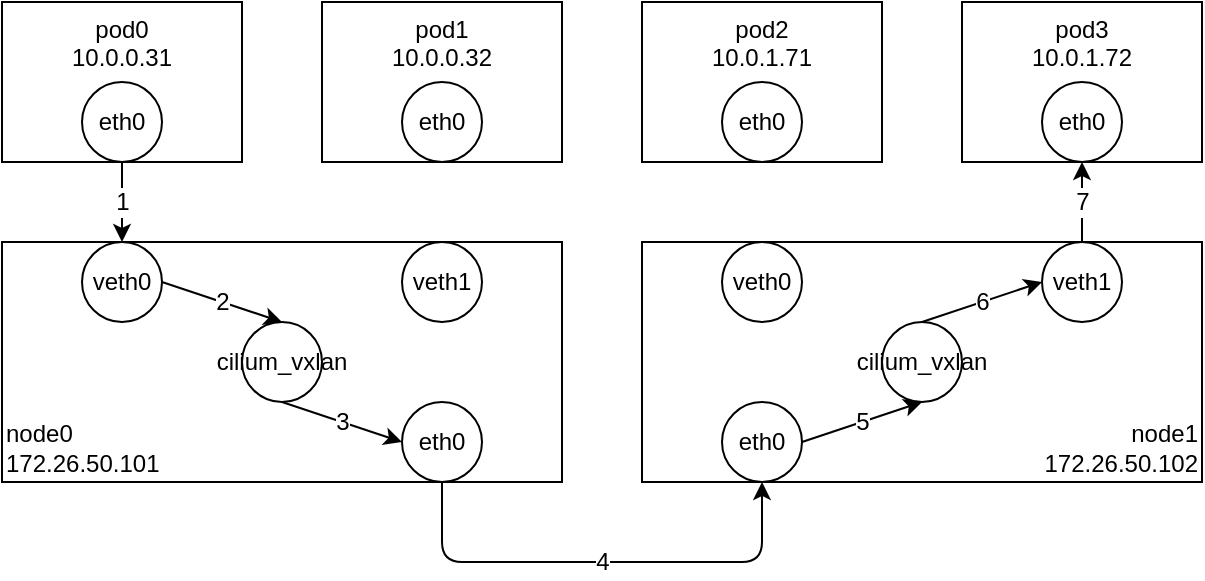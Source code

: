 <mxfile version="14.6.13" type="device" pages="8"><diagram id="LZvq2egUl1MbsAIZhNRd" name="vxlan"><mxGraphModel dx="1106" dy="863" grid="1" gridSize="10" guides="1" tooltips="1" connect="1" arrows="1" fold="1" page="1" pageScale="1" pageWidth="1169" pageHeight="827" math="0" shadow="0"><root><mxCell id="0"/><mxCell id="1" parent="0"/><mxCell id="RdRZwfpj2ajFRpH-gJ6M-1" value="pod0&lt;br&gt;10.0.0.31" style="rounded=0;whiteSpace=wrap;html=1;verticalAlign=top;" parent="1" vertex="1"><mxGeometry x="80" y="80" width="120" height="80" as="geometry"/></mxCell><mxCell id="RdRZwfpj2ajFRpH-gJ6M-2" value="eth0" style="ellipse;whiteSpace=wrap;html=1;aspect=fixed;fontSize=12;" parent="1" vertex="1"><mxGeometry x="120" y="120" width="40" height="40" as="geometry"/></mxCell><mxCell id="dia8pqoNxoWo3mi7neCf-1" value="pod1&lt;br&gt;10.0.0.32" style="rounded=0;whiteSpace=wrap;html=1;verticalAlign=top;" parent="1" vertex="1"><mxGeometry x="240" y="80" width="120" height="80" as="geometry"/></mxCell><mxCell id="dia8pqoNxoWo3mi7neCf-2" value="eth0" style="ellipse;whiteSpace=wrap;html=1;aspect=fixed;fontSize=12;" parent="1" vertex="1"><mxGeometry x="280" y="120" width="40" height="40" as="geometry"/></mxCell><mxCell id="dia8pqoNxoWo3mi7neCf-3" value="node0&lt;br&gt;172.26.50.101" style="rounded=0;whiteSpace=wrap;html=1;align=left;verticalAlign=bottom;" parent="1" vertex="1"><mxGeometry x="80" y="200" width="280" height="120" as="geometry"/></mxCell><mxCell id="dia8pqoNxoWo3mi7neCf-6" value="veth0" style="ellipse;whiteSpace=wrap;html=1;aspect=fixed;fontSize=12;" parent="1" vertex="1"><mxGeometry x="120" y="200" width="40" height="40" as="geometry"/></mxCell><mxCell id="dia8pqoNxoWo3mi7neCf-7" value="veth1" style="ellipse;whiteSpace=wrap;html=1;aspect=fixed;fontSize=12;" parent="1" vertex="1"><mxGeometry x="280" y="200" width="40" height="40" as="geometry"/></mxCell><mxCell id="o1PsqGAN_GIdjQcKijWt-1" value="eth0" style="ellipse;whiteSpace=wrap;html=1;aspect=fixed;fontSize=12;" parent="1" vertex="1"><mxGeometry x="280" y="280" width="40" height="40" as="geometry"/></mxCell><mxCell id="o1PsqGAN_GIdjQcKijWt-2" value="pod2&lt;br&gt;10.0.1.71" style="rounded=0;whiteSpace=wrap;html=1;verticalAlign=top;" parent="1" vertex="1"><mxGeometry x="400" y="80" width="120" height="80" as="geometry"/></mxCell><mxCell id="o1PsqGAN_GIdjQcKijWt-3" value="eth0" style="ellipse;whiteSpace=wrap;html=1;aspect=fixed;fontSize=12;" parent="1" vertex="1"><mxGeometry x="440" y="120" width="40" height="40" as="geometry"/></mxCell><mxCell id="o1PsqGAN_GIdjQcKijWt-4" value="pod3&lt;br&gt;10.0.1.72" style="rounded=0;whiteSpace=wrap;html=1;verticalAlign=top;" parent="1" vertex="1"><mxGeometry x="560" y="80" width="120" height="80" as="geometry"/></mxCell><mxCell id="o1PsqGAN_GIdjQcKijWt-5" value="eth0" style="ellipse;whiteSpace=wrap;html=1;aspect=fixed;fontSize=12;" parent="1" vertex="1"><mxGeometry x="600" y="120" width="40" height="40" as="geometry"/></mxCell><mxCell id="o1PsqGAN_GIdjQcKijWt-6" value="node1&lt;br&gt;172.26.50.102" style="rounded=0;whiteSpace=wrap;html=1;align=right;verticalAlign=bottom;" parent="1" vertex="1"><mxGeometry x="400" y="200" width="280" height="120" as="geometry"/></mxCell><mxCell id="o1PsqGAN_GIdjQcKijWt-8" value="veth0" style="ellipse;whiteSpace=wrap;html=1;aspect=fixed;fontSize=12;" parent="1" vertex="1"><mxGeometry x="440" y="200" width="40" height="40" as="geometry"/></mxCell><mxCell id="o1PsqGAN_GIdjQcKijWt-9" value="veth1" style="ellipse;whiteSpace=wrap;html=1;aspect=fixed;fontSize=12;" parent="1" vertex="1"><mxGeometry x="600" y="200" width="40" height="40" as="geometry"/></mxCell><mxCell id="o1PsqGAN_GIdjQcKijWt-11" value="eth0" style="ellipse;whiteSpace=wrap;html=1;aspect=fixed;fontSize=12;" parent="1" vertex="1"><mxGeometry x="440" y="280" width="40" height="40" as="geometry"/></mxCell><mxCell id="XHRbkr_0Ka5WxRbjry1v-1" value="cilium_vxlan" style="ellipse;whiteSpace=wrap;html=1;aspect=fixed;fontSize=12;" parent="1" vertex="1"><mxGeometry x="200" y="240" width="40" height="40" as="geometry"/></mxCell><mxCell id="XHRbkr_0Ka5WxRbjry1v-2" value="1" style="endArrow=classic;html=1;fontSize=12;exitX=0.5;exitY=1;exitDx=0;exitDy=0;entryX=0.5;entryY=0;entryDx=0;entryDy=0;" parent="1" source="RdRZwfpj2ajFRpH-gJ6M-2" target="dia8pqoNxoWo3mi7neCf-6" edge="1"><mxGeometry width="50" height="50" relative="1" as="geometry"><mxPoint x="540" y="450" as="sourcePoint"/><mxPoint x="590" y="400" as="targetPoint"/></mxGeometry></mxCell><mxCell id="XHRbkr_0Ka5WxRbjry1v-3" value="2" style="endArrow=classic;html=1;fontSize=12;exitX=1;exitY=0.5;exitDx=0;exitDy=0;entryX=0.5;entryY=0;entryDx=0;entryDy=0;" parent="1" source="dia8pqoNxoWo3mi7neCf-6" target="XHRbkr_0Ka5WxRbjry1v-1" edge="1"><mxGeometry width="50" height="50" relative="1" as="geometry"><mxPoint x="150" y="170" as="sourcePoint"/><mxPoint x="150" y="210" as="targetPoint"/></mxGeometry></mxCell><mxCell id="XHRbkr_0Ka5WxRbjry1v-4" value="3" style="endArrow=classic;html=1;fontSize=12;exitX=0.5;exitY=1;exitDx=0;exitDy=0;entryX=0;entryY=0.5;entryDx=0;entryDy=0;" parent="1" source="XHRbkr_0Ka5WxRbjry1v-1" target="o1PsqGAN_GIdjQcKijWt-1" edge="1"><mxGeometry width="50" height="50" relative="1" as="geometry"><mxPoint x="164.142" y="244.142" as="sourcePoint"/><mxPoint x="175.858" y="275.858" as="targetPoint"/></mxGeometry></mxCell><mxCell id="XHRbkr_0Ka5WxRbjry1v-5" value="4" style="endArrow=classic;html=1;fontSize=12;exitX=0.5;exitY=1;exitDx=0;exitDy=0;entryX=0.5;entryY=1;entryDx=0;entryDy=0;" parent="1" source="o1PsqGAN_GIdjQcKijWt-1" target="o1PsqGAN_GIdjQcKijWt-11" edge="1"><mxGeometry width="50" height="50" relative="1" as="geometry"><mxPoint x="320.002" y="330.002" as="sourcePoint"/><mxPoint x="365.86" y="355.86" as="targetPoint"/><Array as="points"><mxPoint x="300" y="360"/><mxPoint x="460" y="360"/></Array></mxGeometry></mxCell><mxCell id="XHRbkr_0Ka5WxRbjry1v-6" value="cilium_vxlan" style="ellipse;whiteSpace=wrap;html=1;aspect=fixed;fontSize=12;" parent="1" vertex="1"><mxGeometry x="520" y="240" width="40" height="40" as="geometry"/></mxCell><mxCell id="XHRbkr_0Ka5WxRbjry1v-7" value="5" style="endArrow=classic;html=1;fontSize=12;exitX=1;exitY=0.5;exitDx=0;exitDy=0;entryX=0.5;entryY=1;entryDx=0;entryDy=0;" parent="1" source="o1PsqGAN_GIdjQcKijWt-11" target="XHRbkr_0Ka5WxRbjry1v-6" edge="1"><mxGeometry width="50" height="50" relative="1" as="geometry"><mxPoint x="244.142" y="284.142" as="sourcePoint"/><mxPoint x="290" y="310" as="targetPoint"/></mxGeometry></mxCell><mxCell id="XHRbkr_0Ka5WxRbjry1v-8" value="6" style="endArrow=classic;html=1;fontSize=12;exitX=0.5;exitY=0;exitDx=0;exitDy=0;entryX=0;entryY=0.5;entryDx=0;entryDy=0;" parent="1" source="XHRbkr_0Ka5WxRbjry1v-6" target="o1PsqGAN_GIdjQcKijWt-9" edge="1"><mxGeometry width="50" height="50" relative="1" as="geometry"><mxPoint x="490" y="310" as="sourcePoint"/><mxPoint x="535.858" y="284.142" as="targetPoint"/></mxGeometry></mxCell><mxCell id="XHRbkr_0Ka5WxRbjry1v-9" value="7" style="endArrow=classic;html=1;fontSize=12;exitX=0.5;exitY=0;exitDx=0;exitDy=0;entryX=0.5;entryY=1;entryDx=0;entryDy=0;" parent="1" source="o1PsqGAN_GIdjQcKijWt-9" target="o1PsqGAN_GIdjQcKijWt-5" edge="1"><mxGeometry width="50" height="50" relative="1" as="geometry"><mxPoint x="570" y="270" as="sourcePoint"/><mxPoint x="610" y="230" as="targetPoint"/></mxGeometry></mxCell></root></mxGraphModel></diagram><diagram id="nIUDk-GjbDf1Tg3wkV7R" name="ipvlan"><mxGraphModel dx="1106" dy="863" grid="1" gridSize="10" guides="1" tooltips="1" connect="1" arrows="1" fold="1" page="1" pageScale="1" pageWidth="1169" pageHeight="827" math="0" shadow="0"><root><mxCell id="4EJpw7vOg2CTnmeq5X_W-0"/><mxCell id="4EJpw7vOg2CTnmeq5X_W-1" parent="4EJpw7vOg2CTnmeq5X_W-0"/><mxCell id="nlMdDApAGDhZ3nplZRWg-0" value="pod0&lt;br&gt;10.0.0.31" style="rounded=0;whiteSpace=wrap;html=1;verticalAlign=top;" parent="4EJpw7vOg2CTnmeq5X_W-1" vertex="1"><mxGeometry x="80" y="80" width="120" height="80" as="geometry"/></mxCell><mxCell id="nlMdDApAGDhZ3nplZRWg-1" value="eth0" style="ellipse;whiteSpace=wrap;html=1;aspect=fixed;fontSize=12;" parent="4EJpw7vOg2CTnmeq5X_W-1" vertex="1"><mxGeometry x="120" y="120" width="40" height="40" as="geometry"/></mxCell><mxCell id="nlMdDApAGDhZ3nplZRWg-2" value="pod1&lt;br&gt;10.0.0.32" style="rounded=0;whiteSpace=wrap;html=1;verticalAlign=top;" parent="4EJpw7vOg2CTnmeq5X_W-1" vertex="1"><mxGeometry x="240" y="80" width="120" height="80" as="geometry"/></mxCell><mxCell id="nlMdDApAGDhZ3nplZRWg-3" value="eth0" style="ellipse;whiteSpace=wrap;html=1;aspect=fixed;fontSize=12;" parent="4EJpw7vOg2CTnmeq5X_W-1" vertex="1"><mxGeometry x="280" y="120" width="40" height="40" as="geometry"/></mxCell><mxCell id="nlMdDApAGDhZ3nplZRWg-4" value="node0&lt;br&gt;172.26.50.101" style="rounded=0;whiteSpace=wrap;html=1;align=left;verticalAlign=bottom;" parent="4EJpw7vOg2CTnmeq5X_W-1" vertex="1"><mxGeometry x="80" y="200" width="280" height="120" as="geometry"/></mxCell><mxCell id="nlMdDApAGDhZ3nplZRWg-7" value="eth0" style="ellipse;whiteSpace=wrap;html=1;aspect=fixed;fontSize=12;" parent="4EJpw7vOg2CTnmeq5X_W-1" vertex="1"><mxGeometry x="280" y="280" width="40" height="40" as="geometry"/></mxCell><mxCell id="nlMdDApAGDhZ3nplZRWg-8" value="pod2&lt;br&gt;10.0.1.71" style="rounded=0;whiteSpace=wrap;html=1;verticalAlign=top;" parent="4EJpw7vOg2CTnmeq5X_W-1" vertex="1"><mxGeometry x="400" y="80" width="120" height="80" as="geometry"/></mxCell><mxCell id="nlMdDApAGDhZ3nplZRWg-9" value="eth0" style="ellipse;whiteSpace=wrap;html=1;aspect=fixed;fontSize=12;" parent="4EJpw7vOg2CTnmeq5X_W-1" vertex="1"><mxGeometry x="440" y="120" width="40" height="40" as="geometry"/></mxCell><mxCell id="nlMdDApAGDhZ3nplZRWg-10" value="pod3&lt;br&gt;10.0.1.72" style="rounded=0;whiteSpace=wrap;html=1;verticalAlign=top;" parent="4EJpw7vOg2CTnmeq5X_W-1" vertex="1"><mxGeometry x="560" y="80" width="120" height="80" as="geometry"/></mxCell><mxCell id="nlMdDApAGDhZ3nplZRWg-11" value="eth0" style="ellipse;whiteSpace=wrap;html=1;aspect=fixed;fontSize=12;" parent="4EJpw7vOg2CTnmeq5X_W-1" vertex="1"><mxGeometry x="600" y="120" width="40" height="40" as="geometry"/></mxCell><mxCell id="nlMdDApAGDhZ3nplZRWg-12" value="node1&lt;br&gt;172.26.50.102" style="rounded=0;whiteSpace=wrap;html=1;align=right;verticalAlign=bottom;" parent="4EJpw7vOg2CTnmeq5X_W-1" vertex="1"><mxGeometry x="400" y="200" width="280" height="120" as="geometry"/></mxCell><mxCell id="nlMdDApAGDhZ3nplZRWg-15" value="eth0" style="ellipse;whiteSpace=wrap;html=1;aspect=fixed;fontSize=12;" parent="4EJpw7vOg2CTnmeq5X_W-1" vertex="1"><mxGeometry x="440" y="280" width="40" height="40" as="geometry"/></mxCell><mxCell id="nlMdDApAGDhZ3nplZRWg-20" value="2" style="endArrow=classic;html=1;fontSize=12;exitX=0.5;exitY=1;exitDx=0;exitDy=0;entryX=0.5;entryY=1;entryDx=0;entryDy=0;" parent="4EJpw7vOg2CTnmeq5X_W-1" source="nlMdDApAGDhZ3nplZRWg-7" target="nlMdDApAGDhZ3nplZRWg-15" edge="1"><mxGeometry width="50" height="50" relative="1" as="geometry"><mxPoint x="320.002" y="330.002" as="sourcePoint"/><mxPoint x="365.86" y="355.86" as="targetPoint"/><Array as="points"><mxPoint x="300" y="360"/><mxPoint x="460" y="360"/></Array></mxGeometry></mxCell><mxCell id="GrnYg3hZ6qqFPlzM0cnX-0" value="1" style="endArrow=classic;html=1;fontSize=12;exitX=0.5;exitY=1;exitDx=0;exitDy=0;entryX=0.5;entryY=0;entryDx=0;entryDy=0;" parent="4EJpw7vOg2CTnmeq5X_W-1" source="nlMdDApAGDhZ3nplZRWg-1" target="nlMdDApAGDhZ3nplZRWg-7" edge="1"><mxGeometry width="50" height="50" relative="1" as="geometry"><mxPoint x="470" y="290" as="sourcePoint"/><mxPoint x="610" y="230" as="targetPoint"/></mxGeometry></mxCell><mxCell id="GrnYg3hZ6qqFPlzM0cnX-1" value="3" style="endArrow=classic;html=1;fontSize=12;exitX=0.5;exitY=0;exitDx=0;exitDy=0;entryX=0.5;entryY=1;entryDx=0;entryDy=0;" parent="4EJpw7vOg2CTnmeq5X_W-1" source="nlMdDApAGDhZ3nplZRWg-15" target="nlMdDApAGDhZ3nplZRWg-11" edge="1"><mxGeometry width="50" height="50" relative="1" as="geometry"><mxPoint x="150" y="170" as="sourcePoint"/><mxPoint x="310" y="290" as="targetPoint"/></mxGeometry></mxCell></root></mxGraphModel></diagram><diagram id="rUOS72QauKAEm91oDB3s" name="service"><mxGraphModel dx="1106" dy="863" grid="1" gridSize="10" guides="1" tooltips="1" connect="1" arrows="1" fold="1" page="1" pageScale="1" pageWidth="1169" pageHeight="827" math="0" shadow="0"><root><mxCell id="2Ea711EUpprlZM7_6p7w-0"/><mxCell id="2Ea711EUpprlZM7_6p7w-1" parent="2Ea711EUpprlZM7_6p7w-0"/><mxCell id="d8NyQWaoL9vHgIdy-6MF-0" value="pod0&lt;br&gt;10.0.0.31" style="rounded=0;whiteSpace=wrap;html=1;verticalAlign=bottom;labelPosition=center;verticalLabelPosition=top;align=center;" parent="2Ea711EUpprlZM7_6p7w-1" vertex="1"><mxGeometry x="80" y="80" width="120" height="120" as="geometry"/></mxCell><mxCell id="d8NyQWaoL9vHgIdy-6MF-1" value="eth0" style="ellipse;whiteSpace=wrap;html=1;aspect=fixed;fontSize=12;" parent="2Ea711EUpprlZM7_6p7w-1" vertex="1"><mxGeometry x="120" y="160" width="40" height="40" as="geometry"/></mxCell><mxCell id="d8NyQWaoL9vHgIdy-6MF-2" value="pod1&lt;br&gt;10.0.0.32" style="rounded=0;whiteSpace=wrap;html=1;verticalAlign=bottom;labelPosition=center;verticalLabelPosition=top;align=center;" parent="2Ea711EUpprlZM7_6p7w-1" vertex="1"><mxGeometry x="240" y="80" width="120" height="120" as="geometry"/></mxCell><mxCell id="d8NyQWaoL9vHgIdy-6MF-3" value="eth0" style="ellipse;whiteSpace=wrap;html=1;aspect=fixed;fontSize=12;" parent="2Ea711EUpprlZM7_6p7w-1" vertex="1"><mxGeometry x="280" y="160" width="40" height="40" as="geometry"/></mxCell><mxCell id="d8NyQWaoL9vHgIdy-6MF-4" value="node0&lt;br&gt;172.26.50.101" style="rounded=0;whiteSpace=wrap;html=1;align=left;verticalAlign=bottom;" parent="2Ea711EUpprlZM7_6p7w-1" vertex="1"><mxGeometry x="80" y="240" width="280" height="120" as="geometry"/></mxCell><mxCell id="d8NyQWaoL9vHgIdy-6MF-5" value="veth0" style="ellipse;whiteSpace=wrap;html=1;aspect=fixed;fontSize=12;" parent="2Ea711EUpprlZM7_6p7w-1" vertex="1"><mxGeometry x="120" y="240" width="40" height="40" as="geometry"/></mxCell><mxCell id="d8NyQWaoL9vHgIdy-6MF-6" value="veth1" style="ellipse;whiteSpace=wrap;html=1;aspect=fixed;fontSize=12;" parent="2Ea711EUpprlZM7_6p7w-1" vertex="1"><mxGeometry x="280" y="240" width="40" height="40" as="geometry"/></mxCell><mxCell id="d8NyQWaoL9vHgIdy-6MF-7" value="eth0" style="ellipse;whiteSpace=wrap;html=1;aspect=fixed;fontSize=12;" parent="2Ea711EUpprlZM7_6p7w-1" vertex="1"><mxGeometry x="280" y="320" width="40" height="40" as="geometry"/></mxCell><mxCell id="d8NyQWaoL9vHgIdy-6MF-8" value="pod2&lt;br&gt;10.0.1.71" style="rounded=0;whiteSpace=wrap;html=1;verticalAlign=bottom;labelPosition=center;verticalLabelPosition=top;align=center;" parent="2Ea711EUpprlZM7_6p7w-1" vertex="1"><mxGeometry x="400" y="80" width="120" height="120" as="geometry"/></mxCell><mxCell id="d8NyQWaoL9vHgIdy-6MF-9" value="eth0" style="ellipse;whiteSpace=wrap;html=1;aspect=fixed;fontSize=12;" parent="2Ea711EUpprlZM7_6p7w-1" vertex="1"><mxGeometry x="440" y="160" width="40" height="40" as="geometry"/></mxCell><mxCell id="d8NyQWaoL9vHgIdy-6MF-10" value="pod3&lt;br&gt;10.0.1.72" style="rounded=0;whiteSpace=wrap;html=1;verticalAlign=bottom;labelPosition=center;verticalLabelPosition=top;align=center;" parent="2Ea711EUpprlZM7_6p7w-1" vertex="1"><mxGeometry x="560" y="80" width="120" height="120" as="geometry"/></mxCell><mxCell id="d8NyQWaoL9vHgIdy-6MF-11" value="eth0" style="ellipse;whiteSpace=wrap;html=1;aspect=fixed;fontSize=12;" parent="2Ea711EUpprlZM7_6p7w-1" vertex="1"><mxGeometry x="600" y="160" width="40" height="40" as="geometry"/></mxCell><mxCell id="d8NyQWaoL9vHgIdy-6MF-12" value="node1&lt;br&gt;172.26.50.102" style="rounded=0;whiteSpace=wrap;html=1;align=right;verticalAlign=bottom;" parent="2Ea711EUpprlZM7_6p7w-1" vertex="1"><mxGeometry x="400" y="240" width="280" height="120" as="geometry"/></mxCell><mxCell id="d8NyQWaoL9vHgIdy-6MF-13" value="veth0" style="ellipse;whiteSpace=wrap;html=1;aspect=fixed;fontSize=12;" parent="2Ea711EUpprlZM7_6p7w-1" vertex="1"><mxGeometry x="440" y="240" width="40" height="40" as="geometry"/></mxCell><mxCell id="d8NyQWaoL9vHgIdy-6MF-14" value="veth1" style="ellipse;whiteSpace=wrap;html=1;aspect=fixed;fontSize=12;" parent="2Ea711EUpprlZM7_6p7w-1" vertex="1"><mxGeometry x="600" y="240" width="40" height="40" as="geometry"/></mxCell><mxCell id="d8NyQWaoL9vHgIdy-6MF-15" value="eth0" style="ellipse;whiteSpace=wrap;html=1;aspect=fixed;fontSize=12;" parent="2Ea711EUpprlZM7_6p7w-1" vertex="1"><mxGeometry x="440" y="320" width="40" height="40" as="geometry"/></mxCell><mxCell id="d8NyQWaoL9vHgIdy-6MF-16" value="cilium_vxlan" style="ellipse;whiteSpace=wrap;html=1;aspect=fixed;fontSize=12;" parent="2Ea711EUpprlZM7_6p7w-1" vertex="1"><mxGeometry x="200" y="280" width="40" height="40" as="geometry"/></mxCell><mxCell id="d8NyQWaoL9vHgIdy-6MF-17" value="3" style="endArrow=classic;html=1;fontSize=12;exitX=0.5;exitY=1;exitDx=0;exitDy=0;entryX=0.5;entryY=0;entryDx=0;entryDy=0;" parent="2Ea711EUpprlZM7_6p7w-1" source="d8NyQWaoL9vHgIdy-6MF-1" target="d8NyQWaoL9vHgIdy-6MF-5" edge="1"><mxGeometry width="50" height="50" relative="1" as="geometry"><mxPoint x="540" y="490" as="sourcePoint"/><mxPoint x="590" y="440" as="targetPoint"/></mxGeometry></mxCell><mxCell id="d8NyQWaoL9vHgIdy-6MF-18" value="4" style="endArrow=classic;html=1;fontSize=12;exitX=1;exitY=0.5;exitDx=0;exitDy=0;entryX=0.5;entryY=0;entryDx=0;entryDy=0;" parent="2Ea711EUpprlZM7_6p7w-1" source="d8NyQWaoL9vHgIdy-6MF-5" target="d8NyQWaoL9vHgIdy-6MF-16" edge="1"><mxGeometry width="50" height="50" relative="1" as="geometry"><mxPoint x="150" y="210" as="sourcePoint"/><mxPoint x="150" y="250" as="targetPoint"/></mxGeometry></mxCell><mxCell id="d8NyQWaoL9vHgIdy-6MF-19" value="5" style="endArrow=classic;html=1;fontSize=12;exitX=0.5;exitY=1;exitDx=0;exitDy=0;entryX=0;entryY=0.5;entryDx=0;entryDy=0;" parent="2Ea711EUpprlZM7_6p7w-1" source="d8NyQWaoL9vHgIdy-6MF-16" target="d8NyQWaoL9vHgIdy-6MF-7" edge="1"><mxGeometry width="50" height="50" relative="1" as="geometry"><mxPoint x="164.142" y="284.142" as="sourcePoint"/><mxPoint x="175.858" y="315.858" as="targetPoint"/></mxGeometry></mxCell><mxCell id="d8NyQWaoL9vHgIdy-6MF-20" value="6" style="endArrow=classic;html=1;fontSize=12;exitX=0.5;exitY=1;exitDx=0;exitDy=0;entryX=0.5;entryY=1;entryDx=0;entryDy=0;" parent="2Ea711EUpprlZM7_6p7w-1" source="d8NyQWaoL9vHgIdy-6MF-7" target="d8NyQWaoL9vHgIdy-6MF-15" edge="1"><mxGeometry width="50" height="50" relative="1" as="geometry"><mxPoint x="320.002" y="370.002" as="sourcePoint"/><mxPoint x="365.86" y="395.86" as="targetPoint"/><Array as="points"><mxPoint x="300" y="400"/><mxPoint x="460" y="400"/></Array></mxGeometry></mxCell><mxCell id="d8NyQWaoL9vHgIdy-6MF-21" value="cilium_vxlan" style="ellipse;whiteSpace=wrap;html=1;aspect=fixed;fontSize=12;" parent="2Ea711EUpprlZM7_6p7w-1" vertex="1"><mxGeometry x="520" y="280" width="40" height="40" as="geometry"/></mxCell><mxCell id="d8NyQWaoL9vHgIdy-6MF-22" value="7" style="endArrow=classic;html=1;fontSize=12;exitX=1;exitY=0.5;exitDx=0;exitDy=0;entryX=0.5;entryY=1;entryDx=0;entryDy=0;" parent="2Ea711EUpprlZM7_6p7w-1" source="d8NyQWaoL9vHgIdy-6MF-15" target="d8NyQWaoL9vHgIdy-6MF-21" edge="1"><mxGeometry width="50" height="50" relative="1" as="geometry"><mxPoint x="244.142" y="324.142" as="sourcePoint"/><mxPoint x="290" y="350" as="targetPoint"/></mxGeometry></mxCell><mxCell id="d8NyQWaoL9vHgIdy-6MF-23" value="8" style="endArrow=classic;html=1;fontSize=12;exitX=0.5;exitY=0;exitDx=0;exitDy=0;entryX=0;entryY=0.5;entryDx=0;entryDy=0;" parent="2Ea711EUpprlZM7_6p7w-1" source="d8NyQWaoL9vHgIdy-6MF-21" target="d8NyQWaoL9vHgIdy-6MF-14" edge="1"><mxGeometry width="50" height="50" relative="1" as="geometry"><mxPoint x="490" y="350" as="sourcePoint"/><mxPoint x="535.858" y="324.142" as="targetPoint"/></mxGeometry></mxCell><mxCell id="d8NyQWaoL9vHgIdy-6MF-24" value="9" style="endArrow=classic;html=1;fontSize=12;exitX=0.5;exitY=0;exitDx=0;exitDy=0;entryX=0.5;entryY=1;entryDx=0;entryDy=0;" parent="2Ea711EUpprlZM7_6p7w-1" source="d8NyQWaoL9vHgIdy-6MF-14" target="d8NyQWaoL9vHgIdy-6MF-11" edge="1"><mxGeometry width="50" height="50" relative="1" as="geometry"><mxPoint x="570" y="310" as="sourcePoint"/><mxPoint x="610" y="270" as="targetPoint"/></mxGeometry></mxCell><mxCell id="d8NyQWaoL9vHgIdy-6MF-26" value="send/recv" style="rounded=1;whiteSpace=wrap;html=1;" parent="2Ea711EUpprlZM7_6p7w-1" vertex="1"><mxGeometry x="110" y="120" width="60" height="30" as="geometry"/></mxCell><mxCell id="d8NyQWaoL9vHgIdy-6MF-27" value="2" style="endArrow=classic;html=1;fontSize=12;exitX=0;exitY=0.5;exitDx=0;exitDy=0;entryX=0;entryY=0.5;entryDx=0;entryDy=0;" parent="2Ea711EUpprlZM7_6p7w-1" source="d8NyQWaoL9vHgIdy-6MF-26" target="d8NyQWaoL9vHgIdy-6MF-1" edge="1"><mxGeometry width="50" height="50" relative="1" as="geometry"><mxPoint x="150" y="210" as="sourcePoint"/><mxPoint x="150" y="250" as="targetPoint"/><Array as="points"><mxPoint x="110" y="180"/></Array></mxGeometry></mxCell><mxCell id="f45PR20Ba0qcLDZq5zir-0" value="11" style="endArrow=classic;html=1;fontSize=12;exitX=1;exitY=0.5;exitDx=0;exitDy=0;entryX=1;entryY=0.5;entryDx=0;entryDy=0;" parent="2Ea711EUpprlZM7_6p7w-1" source="d8NyQWaoL9vHgIdy-6MF-1" target="d8NyQWaoL9vHgIdy-6MF-26" edge="1"><mxGeometry width="50" height="50" relative="1" as="geometry"><mxPoint x="150" y="210" as="sourcePoint"/><mxPoint x="150" y="250" as="targetPoint"/><Array as="points"><mxPoint x="170" y="180"/></Array></mxGeometry></mxCell><mxCell id="f45PR20Ba0qcLDZq5zir-1" value="app" style="ellipse;whiteSpace=wrap;html=1;aspect=fixed;fontSize=12;" parent="2Ea711EUpprlZM7_6p7w-1" vertex="1"><mxGeometry x="80" y="80" width="30" height="30" as="geometry"/></mxCell><mxCell id="f45PR20Ba0qcLDZq5zir-3" value="1" style="endArrow=classic;html=1;fontSize=12;exitX=0.5;exitY=1;exitDx=0;exitDy=0;entryX=0;entryY=0.5;entryDx=0;entryDy=0;" parent="2Ea711EUpprlZM7_6p7w-1" source="f45PR20Ba0qcLDZq5zir-1" target="d8NyQWaoL9vHgIdy-6MF-26" edge="1"><mxGeometry width="50" height="50" relative="1" as="geometry"><mxPoint x="150" y="210" as="sourcePoint"/><mxPoint x="150" y="250" as="targetPoint"/><Array as="points"><mxPoint x="95" y="135"/></Array></mxGeometry></mxCell><mxCell id="f45PR20Ba0qcLDZq5zir-5" value="12" style="endArrow=classic;html=1;fontSize=12;exitX=1;exitY=0.5;exitDx=0;exitDy=0;entryX=1;entryY=0.5;entryDx=0;entryDy=0;" parent="2Ea711EUpprlZM7_6p7w-1" source="d8NyQWaoL9vHgIdy-6MF-26" target="f45PR20Ba0qcLDZq5zir-1" edge="1"><mxGeometry width="50" height="50" relative="1" as="geometry"><mxPoint x="170" y="270" as="sourcePoint"/><mxPoint x="230" y="290" as="targetPoint"/><Array as="points"><mxPoint x="170" y="95"/></Array></mxGeometry></mxCell><mxCell id="yPy-sl6CJNoMKHkkoDgY-1" value="nginx" style="ellipse;whiteSpace=wrap;html=1;aspect=fixed;fontSize=12;" parent="2Ea711EUpprlZM7_6p7w-1" vertex="1"><mxGeometry x="600" y="80" width="40" height="40" as="geometry"/></mxCell><mxCell id="yPy-sl6CJNoMKHkkoDgY-2" value="10" style="endArrow=classic;html=1;fontSize=12;exitX=0.5;exitY=0;exitDx=0;exitDy=0;entryX=0.5;entryY=1;entryDx=0;entryDy=0;" parent="2Ea711EUpprlZM7_6p7w-1" source="d8NyQWaoL9vHgIdy-6MF-11" target="yPy-sl6CJNoMKHkkoDgY-1" edge="1"><mxGeometry width="50" height="50" relative="1" as="geometry"><mxPoint x="630" y="250" as="sourcePoint"/><mxPoint x="630" y="210" as="targetPoint"/></mxGeometry></mxCell></root></mxGraphModel></diagram><diagram id="ya0xa_ifQDIDr_n18wU3" name="nodeport"><mxGraphModel dx="1106" dy="863" grid="1" gridSize="10" guides="1" tooltips="1" connect="1" arrows="1" fold="1" page="1" pageScale="1" pageWidth="1169" pageHeight="827" math="0" shadow="0"><root><mxCell id="egq3dUoJqnR6_CcyOPve-0"/><mxCell id="egq3dUoJqnR6_CcyOPve-1" parent="egq3dUoJqnR6_CcyOPve-0"/><mxCell id="1BExMSDHShfi9TRxaqiN-4" value="node0&lt;br&gt;172.26.50.101" style="rounded=0;whiteSpace=wrap;html=1;align=left;verticalAlign=bottom;" parent="egq3dUoJqnR6_CcyOPve-1" vertex="1"><mxGeometry x="80" y="120" width="200" height="120" as="geometry"/></mxCell><mxCell id="1BExMSDHShfi9TRxaqiN-12" value="node1&lt;br&gt;172.26.50.102" style="rounded=0;whiteSpace=wrap;html=1;align=right;verticalAlign=bottom;" parent="egq3dUoJqnR6_CcyOPve-1" vertex="1"><mxGeometry x="440" y="120" width="200" height="120" as="geometry"/></mxCell><mxCell id="Nw_YRXnwH86tgpdLpL8N-3" value="&lt;div&gt;&lt;span&gt;client&lt;/span&gt;&lt;/div&gt;&lt;span&gt;172.26.50.180&lt;/span&gt;" style="rounded=1;whiteSpace=wrap;html=1;align=center;" parent="egq3dUoJqnR6_CcyOPve-1" vertex="1"><mxGeometry x="120" y="320" width="160" height="80" as="geometry"/></mxCell><mxCell id="Nw_YRXnwH86tgpdLpL8N-4" value="" style="endArrow=classic;html=1;exitX=0.75;exitY=0;exitDx=0;exitDy=0;" parent="egq3dUoJqnR6_CcyOPve-1" source="Nw_YRXnwH86tgpdLpL8N-3" edge="1"><mxGeometry width="50" height="50" relative="1" as="geometry"><mxPoint x="520" y="360" as="sourcePoint"/><mxPoint x="240" y="240" as="targetPoint"/></mxGeometry></mxCell><mxCell id="Nw_YRXnwH86tgpdLpL8N-5" value="1. 172.26.50.180:10000&lt;br&gt;-&amp;gt; 172.26.50.101:30645" style="edgeLabel;html=1;align=center;verticalAlign=middle;resizable=0;points=[];" parent="Nw_YRXnwH86tgpdLpL8N-4" vertex="1" connectable="0"><mxGeometry x="0.1" y="-1" relative="1" as="geometry"><mxPoint x="19" y="24" as="offset"/></mxGeometry></mxCell><mxCell id="Nw_YRXnwH86tgpdLpL8N-6" value="" style="endArrow=classic;html=1;entryX=0;entryY=0.75;entryDx=0;entryDy=0;exitX=1;exitY=0.75;exitDx=0;exitDy=0;" parent="egq3dUoJqnR6_CcyOPve-1" source="1BExMSDHShfi9TRxaqiN-4" target="1BExMSDHShfi9TRxaqiN-12" edge="1"><mxGeometry width="50" height="50" relative="1" as="geometry"><mxPoint x="290" y="330" as="sourcePoint"/><mxPoint x="288.96" y="250" as="targetPoint"/></mxGeometry></mxCell><mxCell id="Nw_YRXnwH86tgpdLpL8N-7" value="2. 172.26.50.101:31210&lt;br&gt;-&amp;gt;&amp;nbsp; 10.0.1.72:80" style="edgeLabel;html=1;align=center;verticalAlign=middle;resizable=0;points=[];" parent="Nw_YRXnwH86tgpdLpL8N-6" vertex="1" connectable="0"><mxGeometry x="0.1" y="-1" relative="1" as="geometry"><mxPoint x="-10.0" y="19" as="offset"/></mxGeometry></mxCell><mxCell id="Nw_YRXnwH86tgpdLpL8N-8" value="" style="endArrow=classic;html=1;entryX=1;entryY=0.25;entryDx=0;entryDy=0;exitX=0;exitY=0.25;exitDx=0;exitDy=0;" parent="egq3dUoJqnR6_CcyOPve-1" source="1BExMSDHShfi9TRxaqiN-12" target="1BExMSDHShfi9TRxaqiN-4" edge="1"><mxGeometry width="50" height="50" relative="1" as="geometry"><mxPoint x="290" y="220" as="sourcePoint"/><mxPoint x="490" y="220" as="targetPoint"/></mxGeometry></mxCell><mxCell id="Nw_YRXnwH86tgpdLpL8N-9" value="3. 10.0.1.72:80&lt;br&gt;-&amp;gt; 172.26.50.101:31210" style="edgeLabel;html=1;align=center;verticalAlign=middle;resizable=0;points=[];" parent="Nw_YRXnwH86tgpdLpL8N-8" vertex="1" connectable="0"><mxGeometry x="0.1" y="-1" relative="1" as="geometry"><mxPoint x="10.0" y="-19" as="offset"/></mxGeometry></mxCell><mxCell id="Nw_YRXnwH86tgpdLpL8N-10" value="" style="endArrow=classic;html=1;entryX=0.25;entryY=0;entryDx=0;entryDy=0;" parent="egq3dUoJqnR6_CcyOPve-1" target="Nw_YRXnwH86tgpdLpL8N-3" edge="1"><mxGeometry width="50" height="50" relative="1" as="geometry"><mxPoint x="160" y="242" as="sourcePoint"/><mxPoint x="250" y="250" as="targetPoint"/></mxGeometry></mxCell><mxCell id="Nw_YRXnwH86tgpdLpL8N-11" value="4. 172.26.50.101.306&lt;br&gt;-&amp;gt; 172.26.50.180:10000" style="edgeLabel;html=1;align=center;verticalAlign=middle;resizable=0;points=[];" parent="Nw_YRXnwH86tgpdLpL8N-10" vertex="1" connectable="0"><mxGeometry x="0.1" y="-1" relative="1" as="geometry"><mxPoint x="-19.0" y="-25" as="offset"/></mxGeometry></mxCell><mxCell id="GfmGMiaQN_nKAy0HzTM4-2" value="&lt;span&gt;pod3&lt;/span&gt;&lt;br&gt;&lt;span&gt;10.0.1.72:80&lt;/span&gt;" style="rounded=1;whiteSpace=wrap;html=1;" parent="egq3dUoJqnR6_CcyOPve-1" vertex="1"><mxGeometry x="480" y="160" width="80" height="40" as="geometry"/></mxCell></root></mxGraphModel></diagram><diagram id="sK4y9lG2EK0Ek4TH12dI" name="dsr"><mxGraphModel dx="1106" dy="863" grid="1" gridSize="10" guides="1" tooltips="1" connect="1" arrows="1" fold="1" page="1" pageScale="1" pageWidth="1169" pageHeight="827" math="0" shadow="0"><root><mxCell id="kFOCSNu6K_xIJM_08nWi-0"/><mxCell id="kFOCSNu6K_xIJM_08nWi-1" parent="kFOCSNu6K_xIJM_08nWi-0"/><mxCell id="C_iU8k9XSy-rJuslAOvc-0" value="node0&lt;br&gt;172.26.50.101" style="rounded=0;whiteSpace=wrap;html=1;align=left;verticalAlign=bottom;" parent="kFOCSNu6K_xIJM_08nWi-1" vertex="1"><mxGeometry x="80" y="120" width="200" height="120" as="geometry"/></mxCell><mxCell id="C_iU8k9XSy-rJuslAOvc-1" value="node1&lt;br&gt;172.26.50.102" style="rounded=0;whiteSpace=wrap;html=1;align=right;verticalAlign=bottom;" parent="kFOCSNu6K_xIJM_08nWi-1" vertex="1"><mxGeometry x="440" y="120" width="200" height="120" as="geometry"/></mxCell><mxCell id="C_iU8k9XSy-rJuslAOvc-2" value="&lt;div&gt;&lt;span&gt;client&lt;/span&gt;&lt;/div&gt;&lt;span&gt;172.26.50.180&lt;/span&gt;" style="rounded=1;whiteSpace=wrap;html=1;align=center;" parent="kFOCSNu6K_xIJM_08nWi-1" vertex="1"><mxGeometry x="120" y="320" width="160" height="80" as="geometry"/></mxCell><mxCell id="C_iU8k9XSy-rJuslAOvc-3" value="" style="endArrow=classic;html=1;exitX=0.75;exitY=0;exitDx=0;exitDy=0;" parent="kFOCSNu6K_xIJM_08nWi-1" source="C_iU8k9XSy-rJuslAOvc-2" edge="1"><mxGeometry width="50" height="50" relative="1" as="geometry"><mxPoint x="520" y="360" as="sourcePoint"/><mxPoint x="240" y="240" as="targetPoint"/></mxGeometry></mxCell><mxCell id="C_iU8k9XSy-rJuslAOvc-4" value="1. 172.26.50.180:10000&lt;br&gt;-&amp;gt; 172.26.50.101:30645" style="edgeLabel;html=1;align=center;verticalAlign=middle;resizable=0;points=[];" parent="C_iU8k9XSy-rJuslAOvc-3" vertex="1" connectable="0"><mxGeometry x="0.1" y="-1" relative="1" as="geometry"><mxPoint x="19" y="24" as="offset"/></mxGeometry></mxCell><mxCell id="C_iU8k9XSy-rJuslAOvc-5" value="" style="endArrow=classic;html=1;entryX=0;entryY=0.75;entryDx=0;entryDy=0;exitX=1;exitY=0.75;exitDx=0;exitDy=0;" parent="kFOCSNu6K_xIJM_08nWi-1" source="C_iU8k9XSy-rJuslAOvc-0" target="C_iU8k9XSy-rJuslAOvc-1" edge="1"><mxGeometry width="50" height="50" relative="1" as="geometry"><mxPoint x="290" y="330" as="sourcePoint"/><mxPoint x="288.96" y="250" as="targetPoint"/></mxGeometry></mxCell><mxCell id="C_iU8k9XSy-rJuslAOvc-6" value="2. 172.26.50.180:10000&lt;br&gt;-&amp;gt;&amp;nbsp; 10.0.1.72:80" style="edgeLabel;html=1;align=center;verticalAlign=middle;resizable=0;points=[];" parent="C_iU8k9XSy-rJuslAOvc-5" vertex="1" connectable="0"><mxGeometry x="0.1" y="-1" relative="1" as="geometry"><mxPoint x="-10.0" y="19" as="offset"/></mxGeometry></mxCell><mxCell id="C_iU8k9XSy-rJuslAOvc-9" value="" style="endArrow=classic;html=1;entryX=1;entryY=0.5;entryDx=0;entryDy=0;exitX=0.25;exitY=1;exitDx=0;exitDy=0;" parent="kFOCSNu6K_xIJM_08nWi-1" source="C_iU8k9XSy-rJuslAOvc-1" target="C_iU8k9XSy-rJuslAOvc-2" edge="1"><mxGeometry width="50" height="50" relative="1" as="geometry"><mxPoint x="160" y="242" as="sourcePoint"/><mxPoint x="250" y="250" as="targetPoint"/></mxGeometry></mxCell><mxCell id="C_iU8k9XSy-rJuslAOvc-10" value="3. 172.26.50.101.306&lt;br&gt;-&amp;gt; 172.26.50.180:10000" style="edgeLabel;html=1;align=center;verticalAlign=middle;resizable=0;points=[];" parent="C_iU8k9XSy-rJuslAOvc-9" vertex="1" connectable="0"><mxGeometry x="0.1" y="-1" relative="1" as="geometry"><mxPoint x="85.97" y="4.88" as="offset"/></mxGeometry></mxCell><mxCell id="C_iU8k9XSy-rJuslAOvc-11" value="&lt;span&gt;pod3&lt;/span&gt;&lt;br&gt;&lt;span&gt;10.0.1.72:80&lt;/span&gt;" style="rounded=1;whiteSpace=wrap;html=1;" parent="kFOCSNu6K_xIJM_08nWi-1" vertex="1"><mxGeometry x="480" y="160" width="80" height="40" as="geometry"/></mxCell></root></mxGraphModel></diagram><diagram id="3sIm9xolKMx4lvhHvOPO" name="loadbalancer"><mxGraphModel dx="1106" dy="863" grid="1" gridSize="10" guides="1" tooltips="1" connect="1" arrows="1" fold="1" page="1" pageScale="1" pageWidth="1169" pageHeight="827" math="0" shadow="0"><root><mxCell id="cE3aQOwT3n7SO87PaVZ--0"/><mxCell id="cE3aQOwT3n7SO87PaVZ--1" parent="cE3aQOwT3n7SO87PaVZ--0"/><mxCell id="diOwgJFTbpAoQCZF9EIU-0" value="node0&lt;br&gt;172.26.50.101" style="rounded=0;whiteSpace=wrap;html=1;align=left;verticalAlign=bottom;" parent="cE3aQOwT3n7SO87PaVZ--1" vertex="1"><mxGeometry x="80" y="120" width="200" height="120" as="geometry"/></mxCell><mxCell id="diOwgJFTbpAoQCZF9EIU-1" value="node1&lt;br&gt;172.26.50.102" style="rounded=0;whiteSpace=wrap;html=1;align=left;verticalAlign=bottom;" parent="cE3aQOwT3n7SO87PaVZ--1" vertex="1"><mxGeometry x="440" y="120" width="200" height="120" as="geometry"/></mxCell><mxCell id="diOwgJFTbpAoQCZF9EIU-2" value="&lt;div&gt;&lt;span&gt;client&lt;/span&gt;&lt;/div&gt;&lt;span&gt;172.26.50.180&lt;/span&gt;" style="rounded=1;whiteSpace=wrap;html=1;align=center;" parent="cE3aQOwT3n7SO87PaVZ--1" vertex="1"><mxGeometry x="120" y="320" width="160" height="80" as="geometry"/></mxCell><mxCell id="diOwgJFTbpAoQCZF9EIU-3" value="" style="endArrow=classic;html=1;exitX=0.75;exitY=0;exitDx=0;exitDy=0;" parent="cE3aQOwT3n7SO87PaVZ--1" source="diOwgJFTbpAoQCZF9EIU-2" edge="1"><mxGeometry width="50" height="50" relative="1" as="geometry"><mxPoint x="520" y="360" as="sourcePoint"/><mxPoint x="240" y="240" as="targetPoint"/></mxGeometry></mxCell><mxCell id="diOwgJFTbpAoQCZF9EIU-4" value="1. 172.26.50.180:10000&lt;br&gt;-&amp;gt; 172.26.50.30:80" style="edgeLabel;html=1;align=center;verticalAlign=middle;resizable=0;points=[];" parent="diOwgJFTbpAoQCZF9EIU-3" vertex="1" connectable="0"><mxGeometry x="0.1" y="-1" relative="1" as="geometry"><mxPoint x="19" y="24" as="offset"/></mxGeometry></mxCell><mxCell id="diOwgJFTbpAoQCZF9EIU-5" value="" style="endArrow=classic;html=1;entryX=0;entryY=0.75;entryDx=0;entryDy=0;exitX=1;exitY=0.75;exitDx=0;exitDy=0;" parent="cE3aQOwT3n7SO87PaVZ--1" source="diOwgJFTbpAoQCZF9EIU-0" target="diOwgJFTbpAoQCZF9EIU-1" edge="1"><mxGeometry width="50" height="50" relative="1" as="geometry"><mxPoint x="290" y="330" as="sourcePoint"/><mxPoint x="288.96" y="250" as="targetPoint"/></mxGeometry></mxCell><mxCell id="diOwgJFTbpAoQCZF9EIU-6" value="2. 172.26.50.101:31210&lt;br&gt;-&amp;gt;&amp;nbsp; 10.0.1.72:80" style="edgeLabel;html=1;align=center;verticalAlign=middle;resizable=0;points=[];" parent="diOwgJFTbpAoQCZF9EIU-5" vertex="1" connectable="0"><mxGeometry x="0.1" y="-1" relative="1" as="geometry"><mxPoint x="-10.0" y="19" as="offset"/></mxGeometry></mxCell><mxCell id="diOwgJFTbpAoQCZF9EIU-7" value="" style="endArrow=classic;html=1;entryX=1;entryY=0.25;entryDx=0;entryDy=0;exitX=0;exitY=0.25;exitDx=0;exitDy=0;" parent="cE3aQOwT3n7SO87PaVZ--1" source="diOwgJFTbpAoQCZF9EIU-1" target="diOwgJFTbpAoQCZF9EIU-0" edge="1"><mxGeometry width="50" height="50" relative="1" as="geometry"><mxPoint x="290" y="220" as="sourcePoint"/><mxPoint x="490" y="220" as="targetPoint"/></mxGeometry></mxCell><mxCell id="diOwgJFTbpAoQCZF9EIU-8" value="5. 10.0.1.72:80&lt;br&gt;-&amp;gt; 172.26.50.101:31210" style="edgeLabel;html=1;align=center;verticalAlign=middle;resizable=0;points=[];" parent="diOwgJFTbpAoQCZF9EIU-7" vertex="1" connectable="0"><mxGeometry x="0.1" y="-1" relative="1" as="geometry"><mxPoint x="10.0" y="-19" as="offset"/></mxGeometry></mxCell><mxCell id="diOwgJFTbpAoQCZF9EIU-9" value="" style="endArrow=classic;html=1;entryX=0.25;entryY=0;entryDx=0;entryDy=0;" parent="cE3aQOwT3n7SO87PaVZ--1" target="diOwgJFTbpAoQCZF9EIU-2" edge="1"><mxGeometry width="50" height="50" relative="1" as="geometry"><mxPoint x="160" y="242" as="sourcePoint"/><mxPoint x="250" y="250" as="targetPoint"/></mxGeometry></mxCell><mxCell id="diOwgJFTbpAoQCZF9EIU-10" value="6. 172.26.50.30:80&lt;br&gt;-&amp;gt; 172.26.50.180:10000" style="edgeLabel;html=1;align=center;verticalAlign=middle;resizable=0;points=[];" parent="diOwgJFTbpAoQCZF9EIU-9" vertex="1" connectable="0"><mxGeometry x="0.1" y="-1" relative="1" as="geometry"><mxPoint x="-19.0" y="-25" as="offset"/></mxGeometry></mxCell><mxCell id="diOwgJFTbpAoQCZF9EIU-11" value="ingressgateway&lt;br&gt;&lt;span&gt;10.0.1.72:80&lt;/span&gt;" style="rounded=1;whiteSpace=wrap;html=1;" parent="cE3aQOwT3n7SO87PaVZ--1" vertex="1"><mxGeometry x="480" y="160" width="120" height="40" as="geometry"/></mxCell><mxCell id="diOwgJFTbpAoQCZF9EIU-12" value="node2&lt;br&gt;172.26.50.103" style="rounded=0;whiteSpace=wrap;html=1;align=left;verticalAlign=bottom;" parent="cE3aQOwT3n7SO87PaVZ--1" vertex="1"><mxGeometry x="800" y="120" width="200" height="120" as="geometry"/></mxCell><mxCell id="diOwgJFTbpAoQCZF9EIU-13" value="" style="endArrow=classic;html=1;exitX=1;exitY=0.75;exitDx=0;exitDy=0;entryX=0;entryY=0.75;entryDx=0;entryDy=0;" parent="cE3aQOwT3n7SO87PaVZ--1" target="diOwgJFTbpAoQCZF9EIU-12" edge="1"><mxGeometry width="50" height="50" relative="1" as="geometry"><mxPoint x="640" y="210" as="sourcePoint"/><mxPoint x="780" y="210" as="targetPoint"/></mxGeometry></mxCell><mxCell id="diOwgJFTbpAoQCZF9EIU-14" value="3. 10.0.1.72:12345&lt;br&gt;-&amp;gt;&amp;nbsp; 10.0.2.81:80" style="edgeLabel;html=1;align=center;verticalAlign=middle;resizable=0;points=[];" parent="diOwgJFTbpAoQCZF9EIU-13" vertex="1" connectable="0"><mxGeometry x="0.1" y="-1" relative="1" as="geometry"><mxPoint x="-10.0" y="19" as="offset"/></mxGeometry></mxCell><mxCell id="diOwgJFTbpAoQCZF9EIU-15" value="" style="endArrow=classic;html=1;exitX=0;exitY=0.25;exitDx=0;exitDy=0;entryX=1;entryY=0.25;entryDx=0;entryDy=0;" parent="cE3aQOwT3n7SO87PaVZ--1" source="diOwgJFTbpAoQCZF9EIU-12" target="diOwgJFTbpAoQCZF9EIU-1" edge="1"><mxGeometry width="50" height="50" relative="1" as="geometry"><mxPoint x="650" y="220" as="sourcePoint"/><mxPoint x="650" y="150" as="targetPoint"/></mxGeometry></mxCell><mxCell id="diOwgJFTbpAoQCZF9EIU-16" value="4. 10.0.2.81:80&lt;br&gt;-&amp;gt; 10.0.1.72:12345" style="edgeLabel;html=1;align=center;verticalAlign=middle;resizable=0;points=[];" parent="diOwgJFTbpAoQCZF9EIU-15" vertex="1" connectable="0"><mxGeometry x="0.1" y="-1" relative="1" as="geometry"><mxPoint x="10.0" y="-19" as="offset"/></mxGeometry></mxCell><mxCell id="diOwgJFTbpAoQCZF9EIU-17" value="nginx&lt;br&gt;&lt;span&gt;10.0.2.81:80&lt;/span&gt;" style="rounded=1;whiteSpace=wrap;html=1;" parent="cE3aQOwT3n7SO87PaVZ--1" vertex="1"><mxGeometry x="840" y="160" width="80" height="40" as="geometry"/></mxCell><mxCell id="diOwgJFTbpAoQCZF9EIU-18" value="speaker" style="rounded=1;whiteSpace=wrap;html=1;" parent="cE3aQOwT3n7SO87PaVZ--1" vertex="1"><mxGeometry x="160" y="160" width="80" height="40" as="geometry"/></mxCell></root></mxGraphModel></diagram><diagram id="YQm9K-S1oGVbHETVI1tK" name="bpf_redirect_peer"><mxGraphModel dx="1106" dy="863" grid="1" gridSize="10" guides="1" tooltips="1" connect="1" arrows="1" fold="1" page="1" pageScale="1" pageWidth="1169" pageHeight="827" math="0" shadow="0"><root><mxCell id="fXyS0tuMotEE_SCvQmNl-0"/><mxCell id="fXyS0tuMotEE_SCvQmNl-1" parent="fXyS0tuMotEE_SCvQmNl-0"/><mxCell id="S1YRXv2mB6RmJk95W-PO-0" value="pod1&lt;br&gt;10.0.0.32" style="rounded=0;whiteSpace=wrap;html=1;verticalAlign=top;labelPosition=center;verticalLabelPosition=middle;align=center;" parent="fXyS0tuMotEE_SCvQmNl-1" vertex="1"><mxGeometry x="280" y="80" width="200" height="120" as="geometry"/></mxCell><mxCell id="S1YRXv2mB6RmJk95W-PO-3" value="pod0&lt;br&gt;10.0.0.31" style="rounded=0;whiteSpace=wrap;html=1;verticalAlign=top;labelPosition=center;verticalLabelPosition=middle;align=center;" parent="fXyS0tuMotEE_SCvQmNl-1" vertex="1"><mxGeometry x="40" y="80" width="200" height="120" as="geometry"/></mxCell><mxCell id="XlgUPFR6r-DieHh--EDj-0" value="node0&lt;br&gt;172.26.50.101" style="rounded=0;whiteSpace=wrap;html=1;align=left;verticalAlign=bottom;" parent="fXyS0tuMotEE_SCvQmNl-1" vertex="1"><mxGeometry x="40" y="220" width="440" height="260" as="geometry"/></mxCell><mxCell id="j0yZisAddmEmUk8nP5Cv-0" style="edgeStyle=orthogonalEdgeStyle;rounded=0;orthogonalLoop=1;jettySize=auto;html=1;exitX=0.5;exitY=1;exitDx=0;exitDy=0;entryX=0.5;entryY=0;entryDx=0;entryDy=0;" parent="fXyS0tuMotEE_SCvQmNl-1" source="Y-wfnVKze_GcqH1VnCQn-0" target="Y-wfnVKze_GcqH1VnCQn-2" edge="1"><mxGeometry relative="1" as="geometry"/></mxCell><mxCell id="Y-wfnVKze_GcqH1VnCQn-0" value="eth0" style="rounded=1;whiteSpace=wrap;html=1;" parent="fXyS0tuMotEE_SCvQmNl-1" vertex="1"><mxGeometry x="320" y="140" width="120" height="40" as="geometry"/></mxCell><mxCell id="Y-wfnVKze_GcqH1VnCQn-2" value="veth1" style="rounded=1;whiteSpace=wrap;html=1;" parent="fXyS0tuMotEE_SCvQmNl-1" vertex="1"><mxGeometry x="320" y="260" width="120" height="40" as="geometry"/></mxCell><mxCell id="XlgUPFR6r-DieHh--EDj-6" style="edgeStyle=orthogonalEdgeStyle;rounded=0;orthogonalLoop=1;jettySize=auto;html=1;exitX=0.5;exitY=1;exitDx=0;exitDy=0;" parent="fXyS0tuMotEE_SCvQmNl-1" source="Y-wfnVKze_GcqH1VnCQn-10" target="XlgUPFR6r-DieHh--EDj-2" edge="1"><mxGeometry relative="1" as="geometry"/></mxCell><mxCell id="Y-wfnVKze_GcqH1VnCQn-10" value="ingress" style="rounded=1;whiteSpace=wrap;html=1;" parent="fXyS0tuMotEE_SCvQmNl-1" vertex="1"><mxGeometry x="320" y="300" width="120" height="20" as="geometry"/></mxCell><mxCell id="S1YRXv2mB6RmJk95W-PO-4" value="eth0" style="rounded=1;whiteSpace=wrap;html=1;" parent="fXyS0tuMotEE_SCvQmNl-1" vertex="1"><mxGeometry x="80" y="140" width="120" height="40" as="geometry"/></mxCell><mxCell id="cJMYT9cDbKGR1DOINoEh-0" value="veth0" style="rounded=1;whiteSpace=wrap;html=1;" parent="fXyS0tuMotEE_SCvQmNl-1" vertex="1"><mxGeometry x="80" y="260" width="120" height="40" as="geometry"/></mxCell><mxCell id="XlgUPFR6r-DieHh--EDj-10" style="edgeStyle=orthogonalEdgeStyle;rounded=0;orthogonalLoop=1;jettySize=auto;html=1;exitX=0.5;exitY=0;exitDx=0;exitDy=0;entryX=0.5;entryY=1;entryDx=0;entryDy=0;" parent="fXyS0tuMotEE_SCvQmNl-1" source="cJMYT9cDbKGR1DOINoEh-1" target="S1YRXv2mB6RmJk95W-PO-4" edge="1"><mxGeometry relative="1" as="geometry"/></mxCell><mxCell id="cJMYT9cDbKGR1DOINoEh-1" value="egress" style="rounded=1;whiteSpace=wrap;html=1;" parent="fXyS0tuMotEE_SCvQmNl-1" vertex="1"><mxGeometry x="80" y="240" width="120" height="20" as="geometry"/></mxCell><mxCell id="XlgUPFR6r-DieHh--EDj-7" style="edgeStyle=orthogonalEdgeStyle;rounded=0;orthogonalLoop=1;jettySize=auto;html=1;exitX=0;exitY=0.5;exitDx=0;exitDy=0;entryX=1;entryY=0.5;entryDx=0;entryDy=0;" parent="fXyS0tuMotEE_SCvQmNl-1" source="XlgUPFR6r-DieHh--EDj-2" target="XlgUPFR6r-DieHh--EDj-3" edge="1"><mxGeometry relative="1" as="geometry"/></mxCell><mxCell id="XlgUPFR6r-DieHh--EDj-2" value="PRE&lt;br&gt;ROUTING" style="rounded=1;whiteSpace=wrap;html=1;" parent="fXyS0tuMotEE_SCvQmNl-1" vertex="1"><mxGeometry x="340" y="354" width="80" height="40" as="geometry"/></mxCell><mxCell id="XlgUPFR6r-DieHh--EDj-8" style="edgeStyle=orthogonalEdgeStyle;rounded=0;orthogonalLoop=1;jettySize=auto;html=1;exitX=0;exitY=0.5;exitDx=0;exitDy=0;" parent="fXyS0tuMotEE_SCvQmNl-1" source="XlgUPFR6r-DieHh--EDj-3" target="XlgUPFR6r-DieHh--EDj-4" edge="1"><mxGeometry relative="1" as="geometry"/></mxCell><mxCell id="XlgUPFR6r-DieHh--EDj-3" value="FORWARD" style="rounded=1;whiteSpace=wrap;html=1;" parent="fXyS0tuMotEE_SCvQmNl-1" vertex="1"><mxGeometry x="220" y="354" width="80" height="40" as="geometry"/></mxCell><mxCell id="XlgUPFR6r-DieHh--EDj-9" style="edgeStyle=orthogonalEdgeStyle;rounded=0;orthogonalLoop=1;jettySize=auto;html=1;exitX=0.5;exitY=0;exitDx=0;exitDy=0;entryX=0.5;entryY=1;entryDx=0;entryDy=0;" parent="fXyS0tuMotEE_SCvQmNl-1" source="XlgUPFR6r-DieHh--EDj-4" target="cJMYT9cDbKGR1DOINoEh-0" edge="1"><mxGeometry relative="1" as="geometry"/></mxCell><mxCell id="XlgUPFR6r-DieHh--EDj-4" value="POST&lt;br&gt;ROUTING" style="rounded=1;whiteSpace=wrap;html=1;" parent="fXyS0tuMotEE_SCvQmNl-1" vertex="1"><mxGeometry x="100" y="354" width="80" height="40" as="geometry"/></mxCell><mxCell id="j0yZisAddmEmUk8nP5Cv-1" value="pod3&lt;br&gt;10.0.0.72" style="rounded=0;whiteSpace=wrap;html=1;verticalAlign=top;labelPosition=center;verticalLabelPosition=middle;align=center;" parent="fXyS0tuMotEE_SCvQmNl-1" vertex="1"><mxGeometry x="760" y="80" width="200" height="120" as="geometry"/></mxCell><mxCell id="j0yZisAddmEmUk8nP5Cv-2" value="pod2&lt;br&gt;10.0.0.71" style="rounded=0;whiteSpace=wrap;html=1;verticalAlign=top;labelPosition=center;verticalLabelPosition=middle;align=center;" parent="fXyS0tuMotEE_SCvQmNl-1" vertex="1"><mxGeometry x="520" y="80" width="200" height="120" as="geometry"/></mxCell><mxCell id="j0yZisAddmEmUk8nP5Cv-3" value="node1&lt;br&gt;172.26.50.102" style="rounded=0;whiteSpace=wrap;html=1;align=right;verticalAlign=bottom;" parent="fXyS0tuMotEE_SCvQmNl-1" vertex="1"><mxGeometry x="520" y="220" width="440" height="260" as="geometry"/></mxCell><mxCell id="j0yZisAddmEmUk8nP5Cv-4" style="edgeStyle=orthogonalEdgeStyle;rounded=0;orthogonalLoop=1;jettySize=auto;html=1;exitX=0.5;exitY=1;exitDx=0;exitDy=0;entryX=0.5;entryY=0;entryDx=0;entryDy=0;" parent="fXyS0tuMotEE_SCvQmNl-1" source="j0yZisAddmEmUk8nP5Cv-5" target="j0yZisAddmEmUk8nP5Cv-6" edge="1"><mxGeometry relative="1" as="geometry"/></mxCell><mxCell id="j0yZisAddmEmUk8nP5Cv-5" value="eth0" style="rounded=1;whiteSpace=wrap;html=1;" parent="fXyS0tuMotEE_SCvQmNl-1" vertex="1"><mxGeometry x="800" y="140" width="120" height="40" as="geometry"/></mxCell><mxCell id="j0yZisAddmEmUk8nP5Cv-6" value="veth1" style="rounded=1;whiteSpace=wrap;html=1;" parent="fXyS0tuMotEE_SCvQmNl-1" vertex="1"><mxGeometry x="800" y="260" width="120" height="40" as="geometry"/></mxCell><mxCell id="j0yZisAddmEmUk8nP5Cv-19" style="edgeStyle=orthogonalEdgeStyle;rounded=0;orthogonalLoop=1;jettySize=auto;html=1;exitX=0;exitY=0.5;exitDx=0;exitDy=0;" parent="fXyS0tuMotEE_SCvQmNl-1" source="j0yZisAddmEmUk8nP5Cv-8" target="j0yZisAddmEmUk8nP5Cv-9" edge="1"><mxGeometry relative="1" as="geometry"/></mxCell><mxCell id="j0yZisAddmEmUk8nP5Cv-20" value="bpf_redirect_peer()" style="edgeLabel;html=1;align=center;verticalAlign=middle;resizable=0;points=[];" parent="j0yZisAddmEmUk8nP5Cv-19" vertex="1" connectable="0"><mxGeometry x="-0.271" relative="1" as="geometry"><mxPoint as="offset"/></mxGeometry></mxCell><mxCell id="j0yZisAddmEmUk8nP5Cv-8" value="ingress" style="rounded=1;whiteSpace=wrap;html=1;" parent="fXyS0tuMotEE_SCvQmNl-1" vertex="1"><mxGeometry x="800" y="300" width="120" height="20" as="geometry"/></mxCell><mxCell id="j0yZisAddmEmUk8nP5Cv-9" value="eth0" style="rounded=1;whiteSpace=wrap;html=1;" parent="fXyS0tuMotEE_SCvQmNl-1" vertex="1"><mxGeometry x="560" y="140" width="120" height="40" as="geometry"/></mxCell><mxCell id="IFW5SA30sZ5JqAnQS0lF-0" value="eth0" style="rounded=1;whiteSpace=wrap;html=1;" vertex="1" parent="fXyS0tuMotEE_SCvQmNl-1"><mxGeometry x="320" y="420" width="120" height="40" as="geometry"/></mxCell><mxCell id="IFW5SA30sZ5JqAnQS0lF-1" value="eth0" style="rounded=1;whiteSpace=wrap;html=1;" vertex="1" parent="fXyS0tuMotEE_SCvQmNl-1"><mxGeometry x="560" y="420" width="120" height="40" as="geometry"/></mxCell></root></mxGraphModel></diagram><diagram id="sH9ZbhT4yFO6dEiO8wkn" name="bpf_redirect_neigh"><mxGraphModel dx="1106" dy="863" grid="1" gridSize="10" guides="1" tooltips="1" connect="1" arrows="1" fold="1" page="1" pageScale="1" pageWidth="1169" pageHeight="827" math="0" shadow="0"><root><mxCell id="kM9myZOoLtajjUhb-c-p-0"/><mxCell id="kM9myZOoLtajjUhb-c-p-1" parent="kM9myZOoLtajjUhb-c-p-0"/><mxCell id="HnGGATfsohEfjx0Pgjod-0" value="pod1&lt;br&gt;10.0.0.32" style="rounded=0;whiteSpace=wrap;html=1;verticalAlign=top;labelPosition=center;verticalLabelPosition=middle;align=center;" vertex="1" parent="kM9myZOoLtajjUhb-c-p-1"><mxGeometry x="280" y="80" width="200" height="120" as="geometry"/></mxCell><mxCell id="HnGGATfsohEfjx0Pgjod-1" value="pod0&lt;br&gt;10.0.0.31" style="rounded=0;whiteSpace=wrap;html=1;verticalAlign=top;labelPosition=center;verticalLabelPosition=middle;align=center;" vertex="1" parent="kM9myZOoLtajjUhb-c-p-1"><mxGeometry x="40" y="80" width="200" height="120" as="geometry"/></mxCell><mxCell id="HnGGATfsohEfjx0Pgjod-2" value="node0&lt;br&gt;172.26.50.101" style="rounded=0;whiteSpace=wrap;html=1;align=left;verticalAlign=bottom;" vertex="1" parent="kM9myZOoLtajjUhb-c-p-1"><mxGeometry x="40" y="220" width="440" height="260" as="geometry"/></mxCell><mxCell id="HnGGATfsohEfjx0Pgjod-3" style="edgeStyle=orthogonalEdgeStyle;rounded=0;orthogonalLoop=1;jettySize=auto;html=1;exitX=0.5;exitY=1;exitDx=0;exitDy=0;entryX=0.5;entryY=0;entryDx=0;entryDy=0;" edge="1" parent="kM9myZOoLtajjUhb-c-p-1" source="HnGGATfsohEfjx0Pgjod-4" target="HnGGATfsohEfjx0Pgjod-5"><mxGeometry relative="1" as="geometry"/></mxCell><mxCell id="HnGGATfsohEfjx0Pgjod-4" value="eth0" style="rounded=1;whiteSpace=wrap;html=1;" vertex="1" parent="kM9myZOoLtajjUhb-c-p-1"><mxGeometry x="320" y="140" width="120" height="40" as="geometry"/></mxCell><mxCell id="HnGGATfsohEfjx0Pgjod-5" value="veth1" style="rounded=1;whiteSpace=wrap;html=1;" vertex="1" parent="kM9myZOoLtajjUhb-c-p-1"><mxGeometry x="320" y="260" width="120" height="40" as="geometry"/></mxCell><mxCell id="HnGGATfsohEfjx0Pgjod-6" style="edgeStyle=orthogonalEdgeStyle;rounded=0;orthogonalLoop=1;jettySize=auto;html=1;exitX=0.5;exitY=1;exitDx=0;exitDy=0;" edge="1" parent="kM9myZOoLtajjUhb-c-p-1" source="HnGGATfsohEfjx0Pgjod-7" target="HnGGATfsohEfjx0Pgjod-13"><mxGeometry relative="1" as="geometry"/></mxCell><mxCell id="HnGGATfsohEfjx0Pgjod-7" value="ingress" style="rounded=1;whiteSpace=wrap;html=1;" vertex="1" parent="kM9myZOoLtajjUhb-c-p-1"><mxGeometry x="320" y="300" width="120" height="20" as="geometry"/></mxCell><mxCell id="HnGGATfsohEfjx0Pgjod-8" value="eth0" style="rounded=1;whiteSpace=wrap;html=1;" vertex="1" parent="kM9myZOoLtajjUhb-c-p-1"><mxGeometry x="80" y="140" width="120" height="40" as="geometry"/></mxCell><mxCell id="HnGGATfsohEfjx0Pgjod-9" value="veth0" style="rounded=1;whiteSpace=wrap;html=1;" vertex="1" parent="kM9myZOoLtajjUhb-c-p-1"><mxGeometry x="80" y="260" width="120" height="40" as="geometry"/></mxCell><mxCell id="HnGGATfsohEfjx0Pgjod-12" style="edgeStyle=orthogonalEdgeStyle;rounded=0;orthogonalLoop=1;jettySize=auto;html=1;exitX=0;exitY=0.5;exitDx=0;exitDy=0;entryX=1;entryY=0.5;entryDx=0;entryDy=0;" edge="1" parent="kM9myZOoLtajjUhb-c-p-1" source="HnGGATfsohEfjx0Pgjod-13" target="HnGGATfsohEfjx0Pgjod-15"><mxGeometry relative="1" as="geometry"/></mxCell><mxCell id="HnGGATfsohEfjx0Pgjod-13" value="PRE&lt;br&gt;ROUTING" style="rounded=1;whiteSpace=wrap;html=1;" vertex="1" parent="kM9myZOoLtajjUhb-c-p-1"><mxGeometry x="340" y="354" width="80" height="40" as="geometry"/></mxCell><mxCell id="HnGGATfsohEfjx0Pgjod-14" style="edgeStyle=orthogonalEdgeStyle;rounded=0;orthogonalLoop=1;jettySize=auto;html=1;exitX=0;exitY=0.5;exitDx=0;exitDy=0;" edge="1" parent="kM9myZOoLtajjUhb-c-p-1" source="HnGGATfsohEfjx0Pgjod-15" target="HnGGATfsohEfjx0Pgjod-17"><mxGeometry relative="1" as="geometry"/></mxCell><mxCell id="HnGGATfsohEfjx0Pgjod-15" value="FORWARD" style="rounded=1;whiteSpace=wrap;html=1;" vertex="1" parent="kM9myZOoLtajjUhb-c-p-1"><mxGeometry x="220" y="354" width="80" height="40" as="geometry"/></mxCell><mxCell id="IrZ3VxNXrRFQ_aAziz9_-2" style="edgeStyle=orthogonalEdgeStyle;rounded=0;orthogonalLoop=1;jettySize=auto;html=1;exitX=0.5;exitY=1;exitDx=0;exitDy=0;entryX=0;entryY=0.5;entryDx=0;entryDy=0;" edge="1" parent="kM9myZOoLtajjUhb-c-p-1" source="HnGGATfsohEfjx0Pgjod-17" target="IrZ3VxNXrRFQ_aAziz9_-0"><mxGeometry relative="1" as="geometry"/></mxCell><mxCell id="HnGGATfsohEfjx0Pgjod-17" value="POST&lt;br&gt;ROUTING" style="rounded=1;whiteSpace=wrap;html=1;" vertex="1" parent="kM9myZOoLtajjUhb-c-p-1"><mxGeometry x="100" y="354" width="80" height="40" as="geometry"/></mxCell><mxCell id="HnGGATfsohEfjx0Pgjod-18" value="pod3&lt;br&gt;10.0.0.72" style="rounded=0;whiteSpace=wrap;html=1;verticalAlign=top;labelPosition=center;verticalLabelPosition=middle;align=center;" vertex="1" parent="kM9myZOoLtajjUhb-c-p-1"><mxGeometry x="760" y="80" width="200" height="120" as="geometry"/></mxCell><mxCell id="HnGGATfsohEfjx0Pgjod-19" value="pod2&lt;br&gt;10.0.0.71" style="rounded=0;whiteSpace=wrap;html=1;verticalAlign=top;labelPosition=center;verticalLabelPosition=middle;align=center;" vertex="1" parent="kM9myZOoLtajjUhb-c-p-1"><mxGeometry x="520" y="80" width="200" height="120" as="geometry"/></mxCell><mxCell id="HnGGATfsohEfjx0Pgjod-20" value="node1&lt;br&gt;172.26.50.102" style="rounded=0;whiteSpace=wrap;html=1;align=right;verticalAlign=bottom;" vertex="1" parent="kM9myZOoLtajjUhb-c-p-1"><mxGeometry x="520" y="220" width="440" height="260" as="geometry"/></mxCell><mxCell id="HnGGATfsohEfjx0Pgjod-21" style="edgeStyle=orthogonalEdgeStyle;rounded=0;orthogonalLoop=1;jettySize=auto;html=1;exitX=0.5;exitY=1;exitDx=0;exitDy=0;entryX=0.5;entryY=0;entryDx=0;entryDy=0;" edge="1" parent="kM9myZOoLtajjUhb-c-p-1" source="HnGGATfsohEfjx0Pgjod-22" target="HnGGATfsohEfjx0Pgjod-23"><mxGeometry relative="1" as="geometry"/></mxCell><mxCell id="HnGGATfsohEfjx0Pgjod-22" value="eth0" style="rounded=1;whiteSpace=wrap;html=1;" vertex="1" parent="kM9myZOoLtajjUhb-c-p-1"><mxGeometry x="800" y="140" width="120" height="40" as="geometry"/></mxCell><mxCell id="HnGGATfsohEfjx0Pgjod-23" value="veth1" style="rounded=1;whiteSpace=wrap;html=1;" vertex="1" parent="kM9myZOoLtajjUhb-c-p-1"><mxGeometry x="800" y="260" width="120" height="40" as="geometry"/></mxCell><mxCell id="IrZ3VxNXrRFQ_aAziz9_-3" style="edgeStyle=orthogonalEdgeStyle;rounded=0;orthogonalLoop=1;jettySize=auto;html=1;exitX=0;exitY=0.5;exitDx=0;exitDy=0;" edge="1" parent="kM9myZOoLtajjUhb-c-p-1" source="HnGGATfsohEfjx0Pgjod-26" target="IrZ3VxNXrRFQ_aAziz9_-1"><mxGeometry relative="1" as="geometry"/></mxCell><mxCell id="IrZ3VxNXrRFQ_aAziz9_-4" value="bpf_redirect_neigh()" style="edgeLabel;html=1;align=center;verticalAlign=middle;resizable=0;points=[];" vertex="1" connectable="0" parent="IrZ3VxNXrRFQ_aAziz9_-3"><mxGeometry x="-0.303" y="-1" relative="1" as="geometry"><mxPoint as="offset"/></mxGeometry></mxCell><mxCell id="HnGGATfsohEfjx0Pgjod-26" value="ingress" style="rounded=1;whiteSpace=wrap;html=1;" vertex="1" parent="kM9myZOoLtajjUhb-c-p-1"><mxGeometry x="800" y="300" width="120" height="20" as="geometry"/></mxCell><mxCell id="HnGGATfsohEfjx0Pgjod-27" value="eth0" style="rounded=1;whiteSpace=wrap;html=1;" vertex="1" parent="kM9myZOoLtajjUhb-c-p-1"><mxGeometry x="560" y="140" width="120" height="40" as="geometry"/></mxCell><mxCell id="IrZ3VxNXrRFQ_aAziz9_-0" value="eth0" style="rounded=1;whiteSpace=wrap;html=1;" vertex="1" parent="kM9myZOoLtajjUhb-c-p-1"><mxGeometry x="320" y="420" width="120" height="40" as="geometry"/></mxCell><mxCell id="IrZ3VxNXrRFQ_aAziz9_-1" value="eth0" style="rounded=1;whiteSpace=wrap;html=1;" vertex="1" parent="kM9myZOoLtajjUhb-c-p-1"><mxGeometry x="560" y="420" width="120" height="40" as="geometry"/></mxCell></root></mxGraphModel></diagram></mxfile>